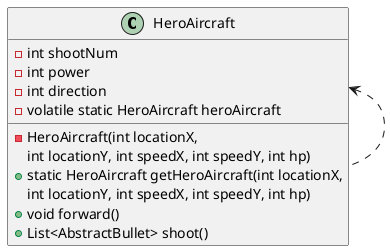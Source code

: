 @startuml
'https://plantuml.com/class-diagram

class HeroAircraft{
- int shootNum
- int power
- int direction
- volatile static HeroAircraft heroAircraft
- HeroAircraft(int locationX,
int locationY, int speedX, int speedY, int hp)
+ static HeroAircraft getHeroAircraft(int locationX,
int locationY, int speedX, int speedY, int hp)
+ void forward()
+ List<AbstractBullet> shoot()
}

HeroAircraft <.. HeroAircraft

@enduml
